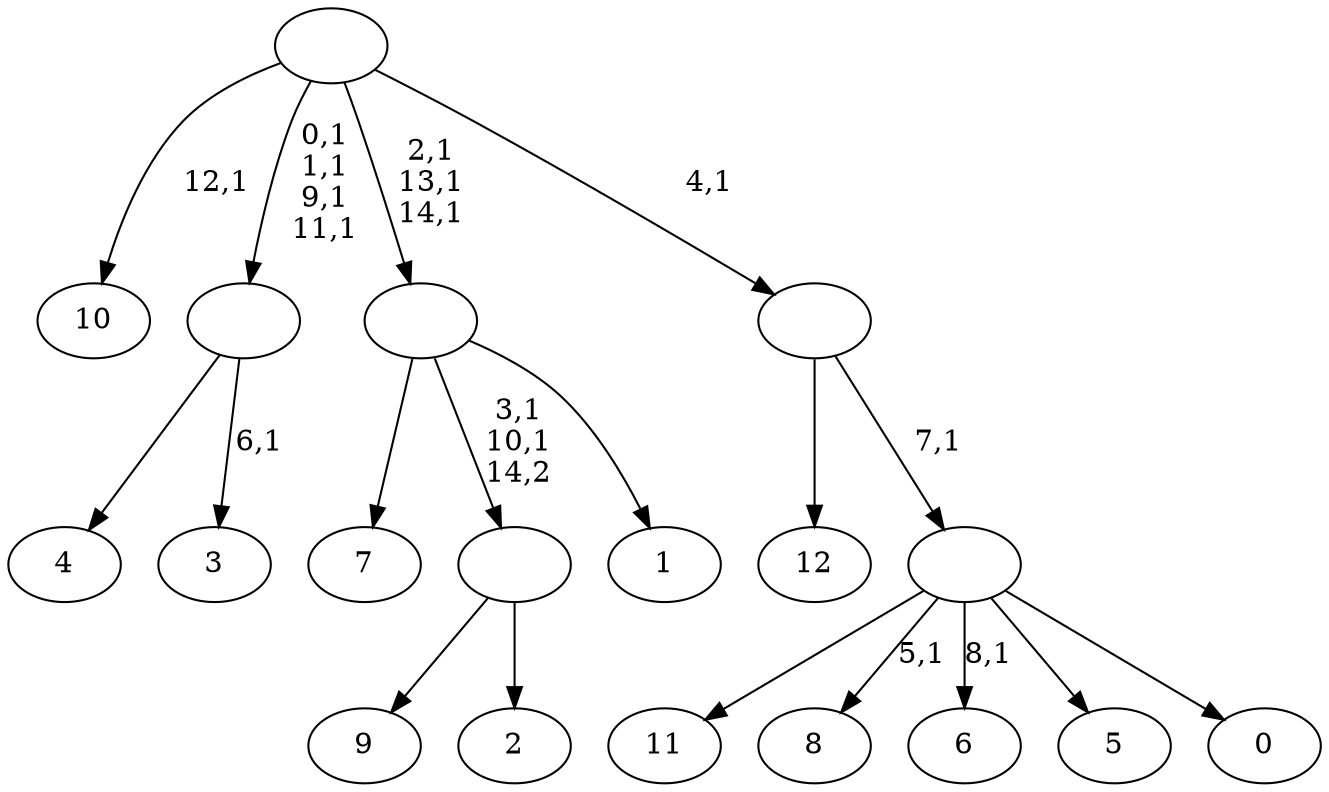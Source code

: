 digraph T {
	28 [label="12"]
	27 [label="11"]
	26 [label="10"]
	24 [label="9"]
	23 [label="8"]
	21 [label="7"]
	20 [label="6"]
	18 [label="5"]
	17 [label="4"]
	16 [label="3"]
	14 [label=""]
	10 [label="2"]
	9 [label=""]
	7 [label="1"]
	6 [label=""]
	3 [label="0"]
	2 [label=""]
	1 [label=""]
	0 [label=""]
	14 -> 16 [label="6,1"]
	14 -> 17 [label=""]
	9 -> 24 [label=""]
	9 -> 10 [label=""]
	6 -> 9 [label="3,1\n10,1\n14,2"]
	6 -> 21 [label=""]
	6 -> 7 [label=""]
	2 -> 20 [label="8,1"]
	2 -> 23 [label="5,1"]
	2 -> 27 [label=""]
	2 -> 18 [label=""]
	2 -> 3 [label=""]
	1 -> 28 [label=""]
	1 -> 2 [label="7,1"]
	0 -> 6 [label="2,1\n13,1\n14,1"]
	0 -> 14 [label="0,1\n1,1\n9,1\n11,1"]
	0 -> 26 [label="12,1"]
	0 -> 1 [label="4,1"]
}

